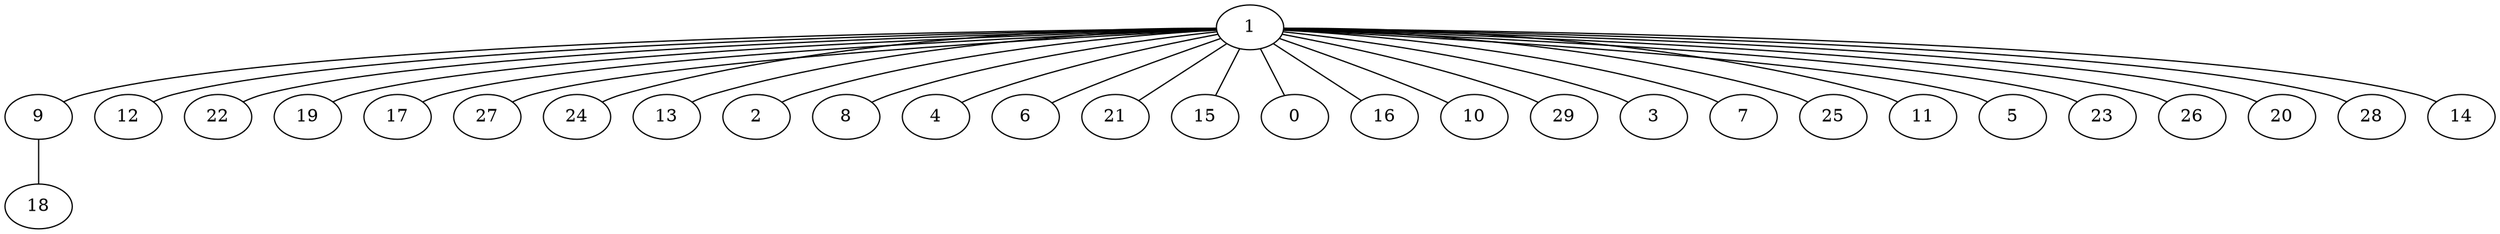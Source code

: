 strict graph G {
1;
9;
12;
22;
19;
17;
27;
24;
13;
2;
8;
4;
6;
21;
15;
0;
16;
10;
29;
3;
7;
25;
11;
5;
23;
26;
20;
28;
14;
18;
1 -- 9;
1 -- 12;
1 -- 2;
1 -- 22;
1 -- 14;
1 -- 19;
1 -- 17;
1 -- 27;
1 -- 24;
1 -- 13;
1 -- 8;
1 -- 0;
1 -- 4;
1 -- 6;
1 -- 21;
1 -- 15;
1 -- 16;
1 -- 10;
1 -- 3;
1 -- 7;
9 -- 18;
1 -- 25;
1 -- 11;
1 -- 5;
1 -- 23;
1 -- 29;
1 -- 26;
1 -- 20;
1 -- 28;
}
